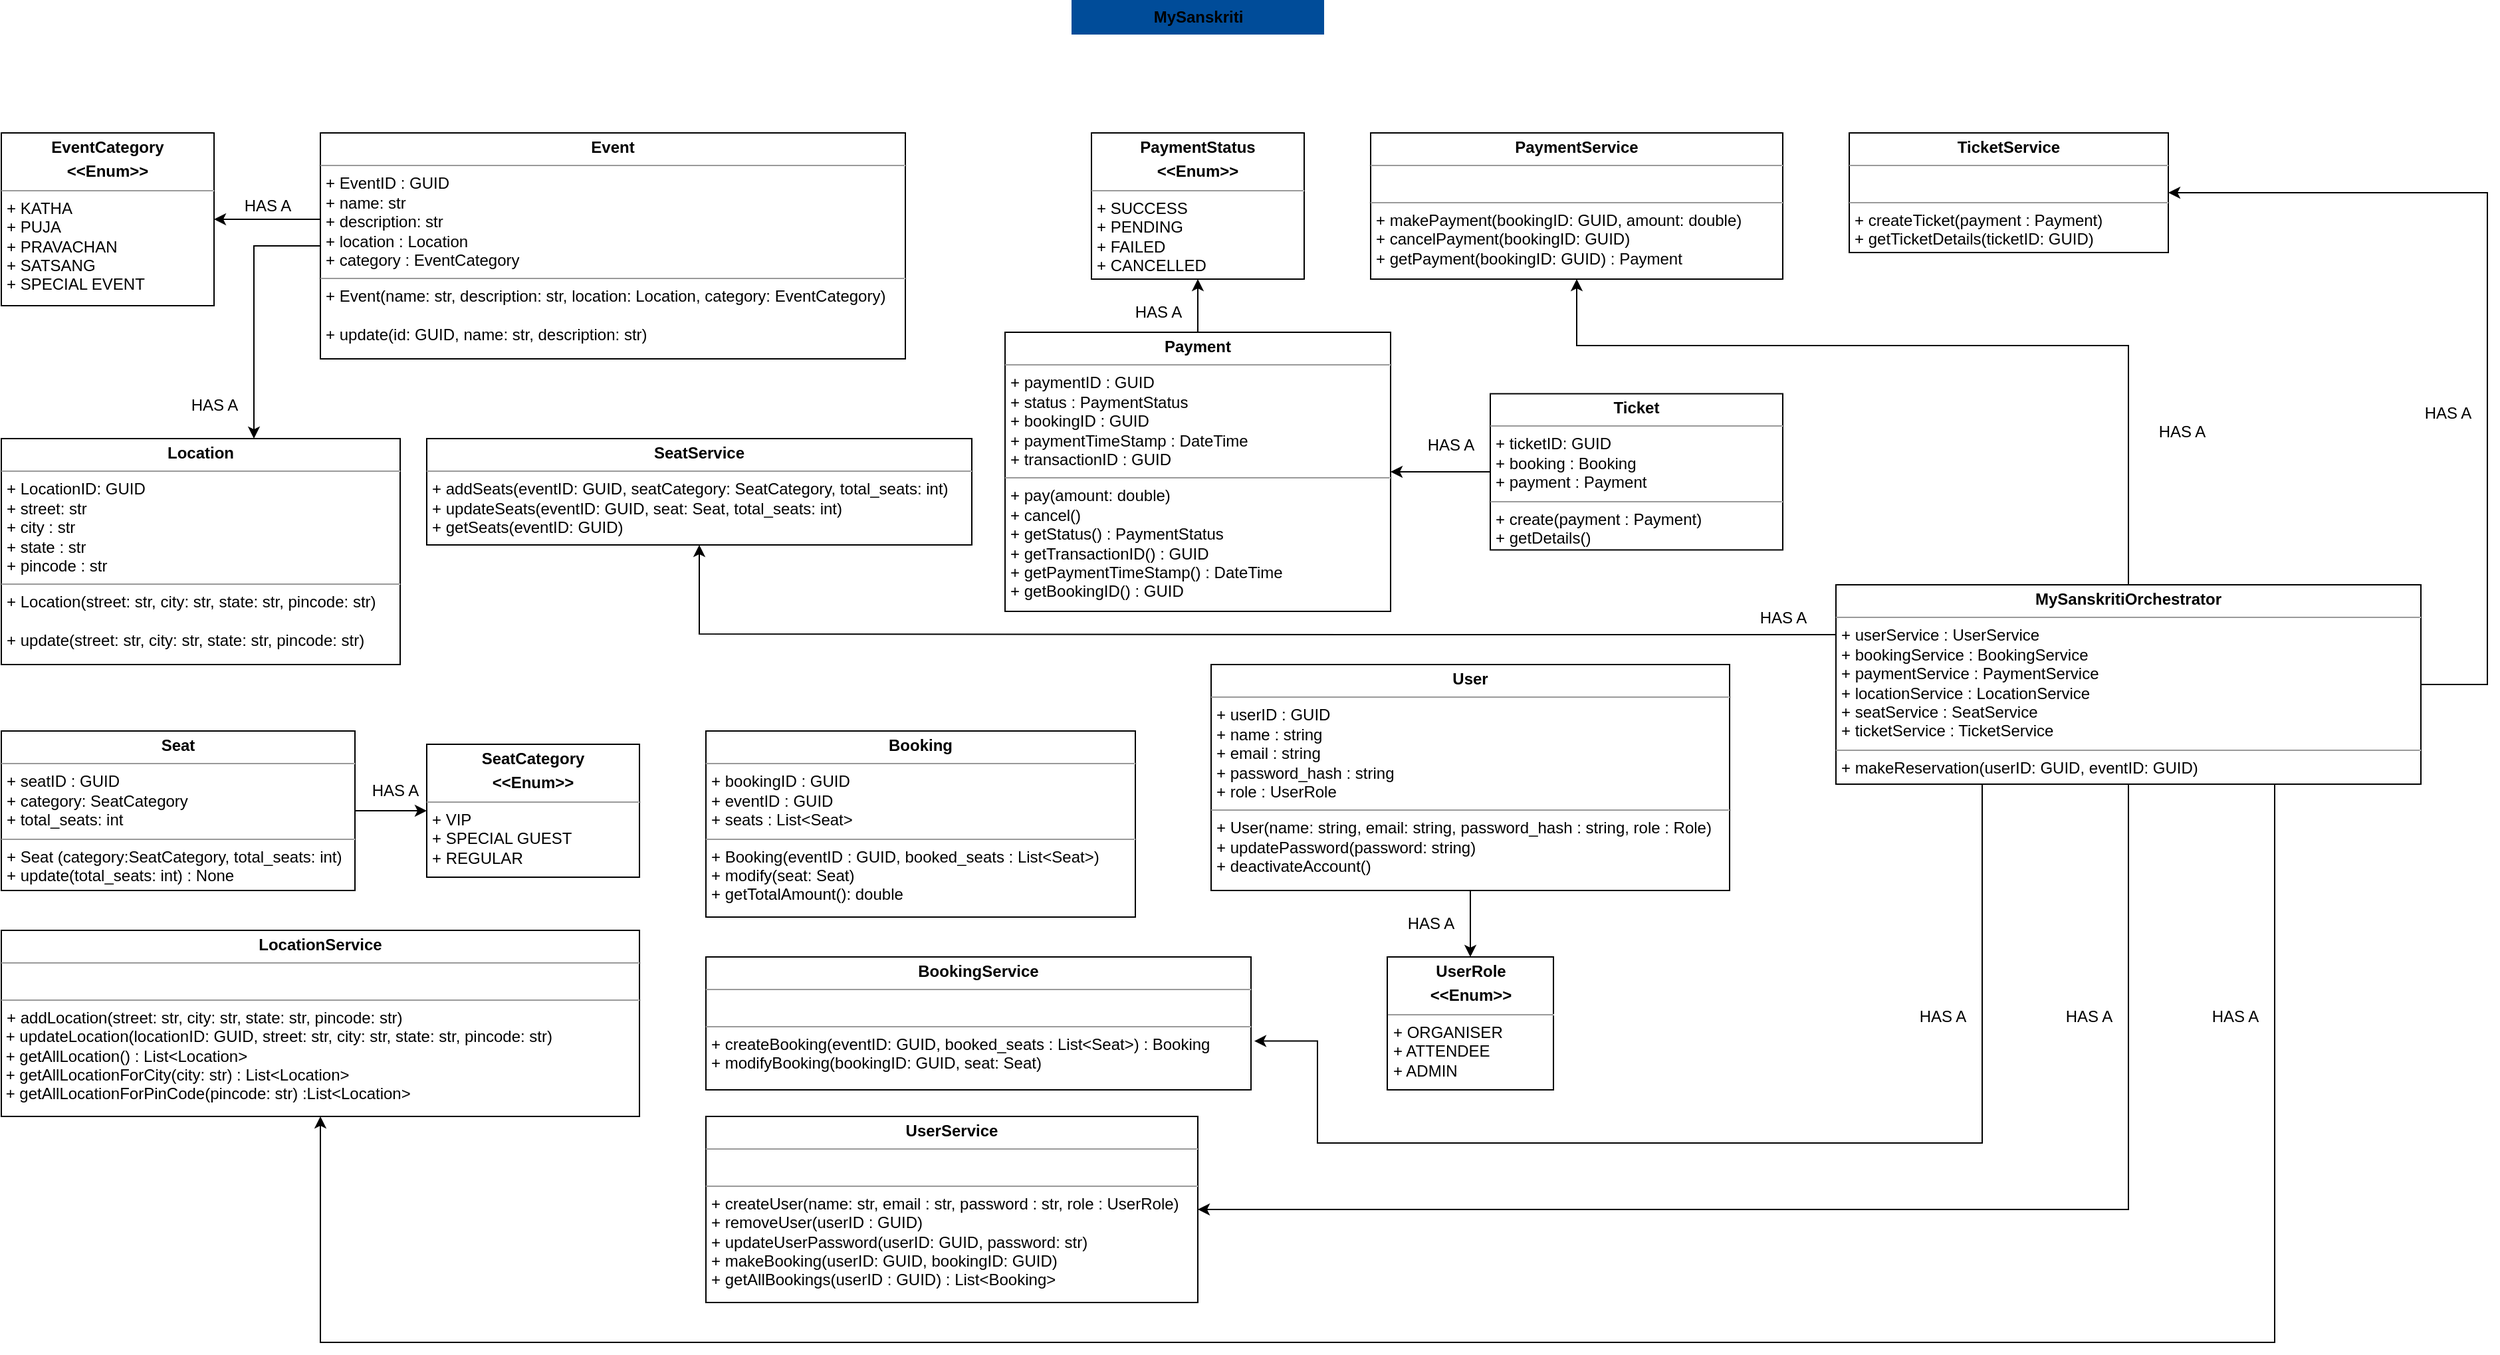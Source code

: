 ﻿<mxfile version="22.1.22" type="embed">
  <diagram id="23iRSUPoRavnBvh4doch" name="Page-1">
    <mxGraphModel dx="1251" dy="1749" grid="1" gridSize="10" guides="1" tooltips="1" connect="1" arrows="1" fold="1" page="1" pageScale="1" pageWidth="827" pageHeight="1169" math="0" shadow="0">
      <root>
        <mxCell id="0" />
        <mxCell id="1" parent="0" />
        <mxCell id="2" value="MySanskriti" style="text;align=center;fontStyle=1;verticalAlign=middle;spacingLeft=3;spacingRight=3;strokeColor=none;rotatable=0;points=[[0,0.5],[1,0.5]];portConstraint=eastwest;html=1;fillColor=#004C99;" vertex="1" parent="1">
          <mxGeometry x="825" y="-60" width="190" height="26" as="geometry" />
        </mxCell>
        <mxCell id="7" value="&lt;p style=&quot;margin:0px;margin-top:4px;text-align:center;&quot;&gt;&lt;b&gt;EventCategory&lt;/b&gt;&lt;/p&gt;&lt;p style=&quot;margin:0px;margin-top:4px;text-align:center;&quot;&gt;&lt;b&gt;&amp;lt;&amp;lt;Enum&amp;gt;&amp;gt;&lt;/b&gt;&lt;/p&gt;&lt;hr size=&quot;1&quot;&gt;&lt;p style=&quot;margin:0px;margin-left:4px;&quot;&gt;+ KATHA&lt;/p&gt;&lt;p style=&quot;margin:0px;margin-left:4px;&quot;&gt;+ PUJA&lt;/p&gt;&lt;p style=&quot;margin:0px;margin-left:4px;&quot;&gt;+ PRAVACHAN&lt;/p&gt;&lt;p style=&quot;margin:0px;margin-left:4px;&quot;&gt;+ SATSANG&lt;/p&gt;&lt;p style=&quot;margin:0px;margin-left:4px;&quot;&gt;+ SPECIAL EVENT&lt;/p&gt;" style="verticalAlign=top;align=left;overflow=fill;fontSize=12;fontFamily=Helvetica;html=1;whiteSpace=wrap;" vertex="1" parent="1">
          <mxGeometry x="20" y="40" width="160" height="130" as="geometry" />
        </mxCell>
        <mxCell id="8" value="&lt;p style=&quot;margin:0px;margin-top:4px;text-align:center;&quot;&gt;&lt;b&gt;PaymentStatus&lt;/b&gt;&lt;/p&gt;&lt;p style=&quot;margin:0px;margin-top:4px;text-align:center;&quot;&gt;&lt;b&gt;&amp;lt;&amp;lt;Enum&amp;gt;&amp;gt;&lt;/b&gt;&lt;/p&gt;&lt;hr size=&quot;1&quot;&gt;&lt;p style=&quot;margin:0px;margin-left:4px;&quot;&gt;+ SUCCESS&lt;/p&gt;&lt;p style=&quot;margin:0px;margin-left:4px;&quot;&gt;+ PENDING&lt;/p&gt;&lt;p style=&quot;margin:0px;margin-left:4px;&quot;&gt;+ FAILED&lt;/p&gt;&lt;p style=&quot;margin:0px;margin-left:4px;&quot;&gt;+ CANCELLED&lt;/p&gt;" style="verticalAlign=top;align=left;overflow=fill;fontSize=12;fontFamily=Helvetica;html=1;whiteSpace=wrap;" vertex="1" parent="1">
          <mxGeometry x="840" y="40" width="160" height="110" as="geometry" />
        </mxCell>
        <mxCell id="9" value="&lt;p style=&quot;margin:0px;margin-top:4px;text-align:center;&quot;&gt;&lt;b&gt;SeatCategory&lt;/b&gt;&lt;/p&gt;&lt;p style=&quot;margin:0px;margin-top:4px;text-align:center;&quot;&gt;&lt;b&gt;&amp;lt;&amp;lt;Enum&amp;gt;&amp;gt;&lt;/b&gt;&lt;/p&gt;&lt;hr size=&quot;1&quot;&gt;&lt;p style=&quot;margin:0px;margin-left:4px;&quot;&gt;+ VIP&lt;/p&gt;&lt;p style=&quot;margin:0px;margin-left:4px;&quot;&gt;+ SPECIAL GUEST&lt;/p&gt;&lt;p style=&quot;margin:0px;margin-left:4px;&quot;&gt;+ REGULAR&lt;/p&gt;" style="verticalAlign=top;align=left;overflow=fill;fontSize=12;fontFamily=Helvetica;html=1;whiteSpace=wrap;" vertex="1" parent="1">
          <mxGeometry x="340" y="500" width="160" height="100" as="geometry" />
        </mxCell>
        <mxCell id="10" value="&lt;p style=&quot;margin:0px;margin-top:4px;text-align:center;&quot;&gt;&lt;b&gt;Location&lt;/b&gt;&lt;/p&gt;&lt;hr size=&quot;1&quot;&gt;&lt;p style=&quot;margin:0px;margin-left:4px;&quot;&gt;+ LocationID: GUID&lt;/p&gt;&lt;p style=&quot;margin:0px;margin-left:4px;&quot;&gt;+ street: str&lt;/p&gt;&lt;p style=&quot;margin:0px;margin-left:4px;&quot;&gt;+ city : str&lt;/p&gt;&lt;p style=&quot;margin:0px;margin-left:4px;&quot;&gt;+ state : str&lt;/p&gt;&lt;p style=&quot;margin:0px;margin-left:4px;&quot;&gt;+ pincode : str&lt;/p&gt;&lt;hr size=&quot;1&quot;&gt;&lt;p style=&quot;margin:0px;margin-left:4px;&quot;&gt;+ Location(street: str, city: str, state: str, pincode: str)&lt;/p&gt;&lt;p style=&quot;margin:0px;margin-left:4px;&quot;&gt;&lt;br&gt;&lt;/p&gt;&lt;p style=&quot;margin:0px;margin-left:4px;&quot;&gt;+ update(street: str, city: str, state: str, pincode: str&lt;span style=&quot;background-color: initial;&quot;&gt;)&lt;/span&gt;&lt;/p&gt;" style="verticalAlign=top;align=left;overflow=fill;fontSize=12;fontFamily=Helvetica;html=1;whiteSpace=wrap;" vertex="1" parent="1">
          <mxGeometry x="20" y="270" width="300" height="170" as="geometry" />
        </mxCell>
        <mxCell id="30" style="edgeStyle=orthogonalEdgeStyle;rounded=0;orthogonalLoop=1;jettySize=auto;html=1;exitX=0;exitY=0.25;exitDx=0;exitDy=0;entryX=1;entryY=0.5;entryDx=0;entryDy=0;" edge="1" parent="1" source="12" target="7">
          <mxGeometry relative="1" as="geometry">
            <Array as="points">
              <mxPoint x="260" y="105" />
            </Array>
          </mxGeometry>
        </mxCell>
        <mxCell id="67" style="edgeStyle=orthogonalEdgeStyle;rounded=0;orthogonalLoop=1;jettySize=auto;html=1;exitX=0;exitY=0.5;exitDx=0;exitDy=0;" edge="1" parent="1" source="12">
          <mxGeometry relative="1" as="geometry">
            <mxPoint x="210" y="270" as="targetPoint" />
            <Array as="points">
              <mxPoint x="210" y="125" />
              <mxPoint x="210" y="270" />
            </Array>
          </mxGeometry>
        </mxCell>
        <mxCell id="12" value="&lt;p style=&quot;margin:0px;margin-top:4px;text-align:center;&quot;&gt;&lt;b&gt;Event&lt;/b&gt;&lt;/p&gt;&lt;hr size=&quot;1&quot;&gt;&lt;p style=&quot;margin:0px;margin-left:4px;&quot;&gt;+ EventID : GUID&lt;/p&gt;&lt;p style=&quot;margin:0px;margin-left:4px;&quot;&gt;+ name: str&lt;/p&gt;&lt;p style=&quot;margin:0px;margin-left:4px;&quot;&gt;+ description: str&lt;/p&gt;&lt;p style=&quot;margin:0px;margin-left:4px;&quot;&gt;+ location : Location&lt;/p&gt;&lt;p style=&quot;margin:0px;margin-left:4px;&quot;&gt;+ category : EventCategory&lt;br&gt;&lt;/p&gt;&lt;hr size=&quot;1&quot;&gt;&lt;p style=&quot;margin:0px;margin-left:4px;&quot;&gt;+ Event(name: str, description: str, location: Location, category: EventCategory)&lt;/p&gt;&lt;p style=&quot;margin:0px;margin-left:4px;&quot;&gt;&lt;br&gt;&lt;/p&gt;&lt;p style=&quot;margin:0px;margin-left:4px;&quot;&gt;+ update(id: GUID, name: str, description: str)&lt;/p&gt;" style="verticalAlign=top;align=left;overflow=fill;fontSize=12;fontFamily=Helvetica;html=1;whiteSpace=wrap;" vertex="1" parent="1">
          <mxGeometry x="260" y="40" width="440" height="170" as="geometry" />
        </mxCell>
        <mxCell id="14" value="HAS A" style="text;html=1;align=center;verticalAlign=middle;resizable=0;points=[];autosize=1;strokeColor=none;fillColor=none;" vertex="1" parent="1">
          <mxGeometry x="150" y="230" width="60" height="30" as="geometry" />
        </mxCell>
        <mxCell id="20" value="&lt;p style=&quot;margin:0px;margin-top:4px;text-align:center;&quot;&gt;&lt;b&gt;SeatService&lt;/b&gt;&lt;/p&gt;&lt;hr size=&quot;1&quot;&gt;&lt;p style=&quot;margin:0px;margin-left:4px;&quot;&gt;&lt;/p&gt;&lt;p style=&quot;margin:0px;margin-left:4px;&quot;&gt;+ addSeats(eventID: GUID, seatCategory: SeatCategory, total_seats: int)&lt;/p&gt;&lt;p style=&quot;margin:0px;margin-left:4px;&quot;&gt;+ updateSeats(eventID: GUID, seat: Seat, total_seats: int)&lt;/p&gt;&lt;p style=&quot;margin:0px;margin-left:4px;&quot;&gt;+ getSeats(eventID: GUID)&lt;/p&gt;" style="verticalAlign=top;align=left;overflow=fill;fontSize=12;fontFamily=Helvetica;html=1;whiteSpace=wrap;" vertex="1" parent="1">
          <mxGeometry x="340" y="270" width="410" height="80" as="geometry" />
        </mxCell>
        <mxCell id="29" style="edgeStyle=orthogonalEdgeStyle;rounded=0;orthogonalLoop=1;jettySize=auto;html=1;exitX=1;exitY=0.5;exitDx=0;exitDy=0;" edge="1" parent="1" source="21" target="9">
          <mxGeometry relative="1" as="geometry" />
        </mxCell>
        <mxCell id="21" value="&lt;p style=&quot;margin:0px;margin-top:4px;text-align:center;&quot;&gt;&lt;b&gt;Seat&lt;/b&gt;&lt;/p&gt;&lt;hr size=&quot;1&quot;&gt;&lt;p style=&quot;margin:0px;margin-left:4px;&quot;&gt;+ seatID : GUID&lt;/p&gt;&lt;p style=&quot;margin:0px;margin-left:4px;&quot;&gt;+ category: SeatCategory&amp;nbsp;&lt;/p&gt;&lt;p style=&quot;margin:0px;margin-left:4px;&quot;&gt;+ total_seats: int&amp;nbsp;&lt;/p&gt;&lt;hr size=&quot;1&quot;&gt;&lt;p style=&quot;margin:0px;margin-left:4px;&quot;&gt;+ Seat (category:SeatCategory, total_seats: int)&lt;/p&gt;&lt;p style=&quot;margin:0px;margin-left:4px;&quot;&gt;+ update(total_seats: int) : None&lt;/p&gt;" style="verticalAlign=top;align=left;overflow=fill;fontSize=12;fontFamily=Helvetica;html=1;whiteSpace=wrap;" vertex="1" parent="1">
          <mxGeometry x="20" y="490" width="266" height="120" as="geometry" />
        </mxCell>
        <mxCell id="23" value="HAS A" style="text;html=1;align=center;verticalAlign=middle;resizable=0;points=[];autosize=1;strokeColor=none;fillColor=none;" vertex="1" parent="1">
          <mxGeometry x="190" y="80" width="60" height="30" as="geometry" />
        </mxCell>
        <mxCell id="24" value="HAS A" style="text;html=1;align=center;verticalAlign=middle;resizable=0;points=[];autosize=1;strokeColor=none;fillColor=none;" vertex="1" parent="1">
          <mxGeometry x="286" y="520" width="60" height="30" as="geometry" />
        </mxCell>
        <mxCell id="31" value="&lt;p style=&quot;margin:0px;margin-top:4px;text-align:center;&quot;&gt;&lt;b&gt;Booking&lt;/b&gt;&lt;/p&gt;&lt;hr size=&quot;1&quot;&gt;&lt;p style=&quot;margin:0px;margin-left:4px;&quot;&gt;+ bookingID : GUID&lt;/p&gt;&lt;p style=&quot;margin:0px;margin-left:4px;&quot;&gt;+ eventID : GUID&lt;/p&gt;&lt;p style=&quot;margin:0px;margin-left:4px;&quot;&gt;+ seats : List&amp;lt;Seat&amp;gt;&lt;/p&gt;&lt;hr size=&quot;1&quot;&gt;&lt;p style=&quot;margin:0px;margin-left:4px;&quot;&gt;+ Booking(eventID : GUID, booked_seats : List&amp;lt;Seat&amp;gt;)&lt;/p&gt;&lt;p style=&quot;margin:0px;margin-left:4px;&quot;&gt;+ modify(seat: Seat)&lt;/p&gt;&lt;p style=&quot;margin:0px;margin-left:4px;&quot;&gt;+ getTotalAmount(): double&lt;/p&gt;" style="verticalAlign=top;align=left;overflow=fill;fontSize=12;fontFamily=Helvetica;html=1;whiteSpace=wrap;" vertex="1" parent="1">
          <mxGeometry x="550" y="490" width="323" height="140" as="geometry" />
        </mxCell>
        <mxCell id="32" value="&lt;p style=&quot;margin:0px;margin-top:4px;text-align:center;&quot;&gt;&lt;b&gt;LocationService&lt;/b&gt;&lt;/p&gt;&lt;hr size=&quot;1&quot;&gt;&lt;p style=&quot;margin:0px;margin-left:4px;&quot;&gt;&lt;br&gt;&lt;/p&gt;&lt;hr size=&quot;1&quot;&gt;&lt;p style=&quot;margin:0px;margin-left:4px;&quot;&gt;+ addLocation(street: str, city: str, state: str, pincode: str)&lt;/p&gt;&amp;nbsp;+ updateLocation(locationID: GUID, street: str, city: str, state: str, pincode: str)&lt;br&gt;&amp;nbsp;+ getAllLocation() : List&amp;lt;Location&amp;gt;&lt;br&gt;&amp;nbsp;+ getAllLocationForCity(city: str) : List&amp;lt;Location&amp;gt;&lt;br&gt;&amp;nbsp;+ getAllLocationForPinCode(pincode: str) :List&amp;lt;Location&amp;gt;" style="verticalAlign=top;align=left;overflow=fill;fontSize=12;fontFamily=Helvetica;html=1;whiteSpace=wrap;" vertex="1" parent="1">
          <mxGeometry x="20" y="640" width="480" height="140" as="geometry" />
        </mxCell>
        <mxCell id="34" value="&lt;p style=&quot;margin:0px;margin-top:4px;text-align:center;&quot;&gt;&lt;b&gt;BookingService&lt;/b&gt;&lt;/p&gt;&lt;hr size=&quot;1&quot;&gt;&lt;p style=&quot;margin:0px;margin-left:4px;&quot;&gt;&lt;br&gt;&lt;/p&gt;&lt;hr size=&quot;1&quot;&gt;&lt;p style=&quot;margin:0px;margin-left:4px;&quot;&gt;+ createBooking(eventID: GUID, booked_seats : List&amp;lt;Seat&amp;gt;&lt;span style=&quot;background-color: initial;&quot;&gt;) : Booking&lt;/span&gt;&lt;/p&gt;&lt;p style=&quot;margin:0px;margin-left:4px;&quot;&gt;+ modifyBooking(bookingID: GUID, seat: Seat)&lt;/p&gt;" style="verticalAlign=top;align=left;overflow=fill;fontSize=12;fontFamily=Helvetica;html=1;whiteSpace=wrap;" vertex="1" parent="1">
          <mxGeometry x="550" y="660" width="410" height="100" as="geometry" />
        </mxCell>
        <mxCell id="36" style="edgeStyle=orthogonalEdgeStyle;rounded=0;orthogonalLoop=1;jettySize=auto;html=1;entryX=0.5;entryY=1;entryDx=0;entryDy=0;" edge="1" parent="1" source="35" target="8">
          <mxGeometry relative="1" as="geometry" />
        </mxCell>
        <mxCell id="35" value="&lt;p style=&quot;margin:0px;margin-top:4px;text-align:center;&quot;&gt;&lt;b&gt;Payment&lt;/b&gt;&lt;/p&gt;&lt;hr size=&quot;1&quot;&gt;&lt;p style=&quot;margin:0px;margin-left:4px;&quot;&gt;+ paymentID : GUID&lt;/p&gt;&lt;p style=&quot;margin:0px;margin-left:4px;&quot;&gt;+ status : PaymentStatus&lt;/p&gt;&lt;p style=&quot;margin:0px;margin-left:4px;&quot;&gt;+ bookingID : GUID&lt;/p&gt;&lt;p style=&quot;margin:0px;margin-left:4px;&quot;&gt;+ paymentTimeStamp : DateTime&lt;/p&gt;&lt;p style=&quot;margin:0px;margin-left:4px;&quot;&gt;+ transactionID : GUID&lt;/p&gt;&lt;hr size=&quot;1&quot;&gt;&lt;p style=&quot;margin:0px;margin-left:4px;&quot;&gt;+ pay(amount: double)&lt;/p&gt;&lt;p style=&quot;margin:0px;margin-left:4px;&quot;&gt;+ cancel()&lt;/p&gt;&lt;p style=&quot;margin:0px;margin-left:4px;&quot;&gt;+ getStatus() : PaymentStatus&lt;/p&gt;&lt;p style=&quot;margin:0px;margin-left:4px;&quot;&gt;+ getTransactionID() : GUID&lt;/p&gt;&lt;p style=&quot;margin:0px;margin-left:4px;&quot;&gt;+ getPaymentTimeStamp() : DateTime&lt;/p&gt;&lt;p style=&quot;margin:0px;margin-left:4px;&quot;&gt;+ getBookingID() : GUID&lt;/p&gt;" style="verticalAlign=top;align=left;overflow=fill;fontSize=12;fontFamily=Helvetica;html=1;whiteSpace=wrap;" vertex="1" parent="1">
          <mxGeometry x="775" y="190" width="290" height="210" as="geometry" />
        </mxCell>
        <mxCell id="37" value="HAS A" style="text;html=1;align=center;verticalAlign=middle;resizable=0;points=[];autosize=1;strokeColor=none;fillColor=none;" vertex="1" parent="1">
          <mxGeometry x="860" y="160" width="60" height="30" as="geometry" />
        </mxCell>
        <mxCell id="39" value="&lt;p style=&quot;margin:0px;margin-top:4px;text-align:center;&quot;&gt;&lt;b&gt;PaymentService&lt;/b&gt;&lt;/p&gt;&lt;hr size=&quot;1&quot;&gt;&lt;p style=&quot;margin:0px;margin-left:4px;&quot;&gt;&lt;br&gt;&lt;/p&gt;&lt;hr size=&quot;1&quot;&gt;&lt;p style=&quot;margin:0px;margin-left:4px;&quot;&gt;+ makePayment(bookingID: GUID, amount: double)&lt;/p&gt;&lt;p style=&quot;margin:0px;margin-left:4px;&quot;&gt;+ cancelPayment(bookingID: GUID)&lt;/p&gt;&lt;p style=&quot;margin:0px;margin-left:4px;&quot;&gt;+ getPayment(bookingID: GUID) : Payment&lt;/p&gt;" style="verticalAlign=top;align=left;overflow=fill;fontSize=12;fontFamily=Helvetica;html=1;whiteSpace=wrap;" vertex="1" parent="1">
          <mxGeometry x="1050" y="40" width="310" height="110" as="geometry" />
        </mxCell>
        <mxCell id="41" style="edgeStyle=orthogonalEdgeStyle;rounded=0;orthogonalLoop=1;jettySize=auto;html=1;entryX=1;entryY=0.5;entryDx=0;entryDy=0;" edge="1" parent="1" source="40" target="35">
          <mxGeometry relative="1" as="geometry" />
        </mxCell>
        <mxCell id="40" value="&lt;p style=&quot;margin:0px;margin-top:4px;text-align:center;&quot;&gt;&lt;b&gt;Ticket&lt;/b&gt;&lt;/p&gt;&lt;hr size=&quot;1&quot;&gt;&lt;p style=&quot;margin:0px;margin-left:4px;&quot;&gt;+ ticketID: GUID&lt;/p&gt;&lt;p style=&quot;margin:0px;margin-left:4px;&quot;&gt;+ booking : Booking&lt;/p&gt;&lt;p style=&quot;margin:0px;margin-left:4px;&quot;&gt;+ payment : Payment&lt;/p&gt;&lt;hr size=&quot;1&quot;&gt;&lt;p style=&quot;margin:0px;margin-left:4px;&quot;&gt;+ create(payment : Payment)&lt;/p&gt;&lt;p style=&quot;margin:0px;margin-left:4px;&quot;&gt;+ getDetails()&lt;/p&gt;" style="verticalAlign=top;align=left;overflow=fill;fontSize=12;fontFamily=Helvetica;html=1;whiteSpace=wrap;" vertex="1" parent="1">
          <mxGeometry x="1140" y="236.25" width="220" height="117.5" as="geometry" />
        </mxCell>
        <mxCell id="42" value="HAS A" style="text;html=1;align=center;verticalAlign=middle;resizable=0;points=[];autosize=1;strokeColor=none;fillColor=none;" vertex="1" parent="1">
          <mxGeometry x="1080" y="260" width="60" height="30" as="geometry" />
        </mxCell>
        <mxCell id="49" style="edgeStyle=orthogonalEdgeStyle;rounded=0;orthogonalLoop=1;jettySize=auto;html=1;exitX=0.5;exitY=1;exitDx=0;exitDy=0;entryX=0.5;entryY=0;entryDx=0;entryDy=0;" edge="1" parent="1" source="44" target="48">
          <mxGeometry relative="1" as="geometry" />
        </mxCell>
        <mxCell id="44" value="&lt;p style=&quot;margin:0px;margin-top:4px;text-align:center;&quot;&gt;&lt;b&gt;User&lt;/b&gt;&lt;/p&gt;&lt;hr size=&quot;1&quot;&gt;&lt;p style=&quot;margin:0px;margin-left:4px;&quot;&gt;+ userID : GUID&lt;/p&gt;&lt;p style=&quot;margin:0px;margin-left:4px;&quot;&gt;+ name : string&lt;/p&gt;&lt;p style=&quot;margin:0px;margin-left:4px;&quot;&gt;+ email : string&lt;/p&gt;&lt;p style=&quot;margin:0px;margin-left:4px;&quot;&gt;+ password_hash : string&lt;/p&gt;&lt;p style=&quot;margin:0px;margin-left:4px;&quot;&gt;+ role : UserRole&lt;/p&gt;&lt;hr size=&quot;1&quot;&gt;&lt;p style=&quot;margin:0px;margin-left:4px;&quot;&gt;+ User(name: string, email: string, password_hash : string, role : Role)&lt;/p&gt;&lt;p style=&quot;margin:0px;margin-left:4px;&quot;&gt;+ updatePassword(password: string)&lt;/p&gt;&lt;p style=&quot;margin:0px;margin-left:4px;&quot;&gt;+ deactivateAccount()&lt;/p&gt;" style="verticalAlign=top;align=left;overflow=fill;fontSize=12;fontFamily=Helvetica;html=1;whiteSpace=wrap;" vertex="1" parent="1">
          <mxGeometry x="930" y="440" width="390" height="170" as="geometry" />
        </mxCell>
        <mxCell id="45" value="&lt;p style=&quot;margin:0px;margin-top:4px;text-align:center;&quot;&gt;&lt;b&gt;UserService&lt;/b&gt;&lt;/p&gt;&lt;hr size=&quot;1&quot;&gt;&lt;p style=&quot;margin:0px;margin-left:4px;&quot;&gt;&lt;br&gt;&lt;/p&gt;&lt;hr size=&quot;1&quot;&gt;&lt;p style=&quot;margin:0px;margin-left:4px;&quot;&gt;+ createUser(name: str, email : str, password : str, role : UserRole)&lt;/p&gt;&lt;p style=&quot;margin:0px;margin-left:4px;&quot;&gt;+ removeUser(userID : GUID)&lt;/p&gt;&lt;p style=&quot;margin:0px;margin-left:4px;&quot;&gt;+ updateUserPassword(userID: GUID, password: str)&lt;/p&gt;&lt;p style=&quot;margin:0px;margin-left:4px;&quot;&gt;+ makeBooking(userID: GUID, bookingID: GUID)&lt;/p&gt;&lt;p style=&quot;margin:0px;margin-left:4px;&quot;&gt;+ getAllBookings(userID : GUID) : List&amp;lt;Booking&amp;gt;&lt;/p&gt;" style="verticalAlign=top;align=left;overflow=fill;fontSize=12;fontFamily=Helvetica;html=1;whiteSpace=wrap;" vertex="1" parent="1">
          <mxGeometry x="550" y="780" width="370" height="140" as="geometry" />
        </mxCell>
        <mxCell id="51" style="edgeStyle=orthogonalEdgeStyle;rounded=0;orthogonalLoop=1;jettySize=auto;html=1;entryX=1;entryY=0.5;entryDx=0;entryDy=0;" edge="1" parent="1" source="46" target="47">
          <mxGeometry relative="1" as="geometry">
            <Array as="points">
              <mxPoint x="1890" y="455" />
              <mxPoint x="1890" y="85" />
            </Array>
          </mxGeometry>
        </mxCell>
        <mxCell id="52" style="edgeStyle=orthogonalEdgeStyle;rounded=0;orthogonalLoop=1;jettySize=auto;html=1;entryX=0.5;entryY=1;entryDx=0;entryDy=0;" edge="1" parent="1" source="46" target="39">
          <mxGeometry relative="1" as="geometry">
            <Array as="points">
              <mxPoint x="1620" y="200" />
              <mxPoint x="1205" y="200" />
            </Array>
          </mxGeometry>
        </mxCell>
        <mxCell id="55" style="edgeStyle=orthogonalEdgeStyle;rounded=0;orthogonalLoop=1;jettySize=auto;html=1;exitX=0.5;exitY=1;exitDx=0;exitDy=0;entryX=1;entryY=0.5;entryDx=0;entryDy=0;" edge="1" parent="1" source="46" target="45">
          <mxGeometry relative="1" as="geometry" />
        </mxCell>
        <mxCell id="64" style="edgeStyle=orthogonalEdgeStyle;rounded=0;orthogonalLoop=1;jettySize=auto;html=1;exitX=0.75;exitY=1;exitDx=0;exitDy=0;entryX=0.5;entryY=1;entryDx=0;entryDy=0;" edge="1" parent="1" source="46" target="32">
          <mxGeometry relative="1" as="geometry">
            <Array as="points">
              <mxPoint x="1730" y="950" />
              <mxPoint x="260" y="950" />
            </Array>
          </mxGeometry>
        </mxCell>
        <mxCell id="46" value="&lt;p style=&quot;margin:0px;margin-top:4px;text-align:center;&quot;&gt;&lt;b&gt;MySanskritiOrchestrator&lt;/b&gt;&lt;/p&gt;&lt;hr size=&quot;1&quot;&gt;&lt;p style=&quot;margin:0px;margin-left:4px;&quot;&gt;+ userService : UserService&lt;/p&gt;&lt;p style=&quot;margin:0px;margin-left:4px;&quot;&gt;+ bookingService : BookingService&lt;/p&gt;&lt;p style=&quot;margin:0px;margin-left:4px;&quot;&gt;+ paymentService : PaymentService&lt;/p&gt;&lt;p style=&quot;margin:0px;margin-left:4px;&quot;&gt;+ locationService : LocationService&lt;/p&gt;&lt;p style=&quot;margin:0px;margin-left:4px;&quot;&gt;+ seatService : SeatService&lt;/p&gt;&lt;p style=&quot;margin:0px;margin-left:4px;&quot;&gt;+ ticketService : TicketService&amp;nbsp;&lt;/p&gt;&lt;hr size=&quot;1&quot;&gt;&lt;p style=&quot;margin:0px;margin-left:4px;&quot;&gt;+ makeReservation(userID: GUID, eventID: GUID)&lt;/p&gt;" style="verticalAlign=top;align=left;overflow=fill;fontSize=12;fontFamily=Helvetica;html=1;whiteSpace=wrap;" vertex="1" parent="1">
          <mxGeometry x="1400" y="380" width="440" height="150" as="geometry" />
        </mxCell>
        <mxCell id="47" value="&lt;p style=&quot;margin:0px;margin-top:4px;text-align:center;&quot;&gt;&lt;b&gt;TicketService&lt;/b&gt;&lt;/p&gt;&lt;hr size=&quot;1&quot;&gt;&lt;p style=&quot;margin:0px;margin-left:4px;&quot;&gt;&lt;br&gt;&lt;/p&gt;&lt;hr size=&quot;1&quot;&gt;&lt;p style=&quot;margin:0px;margin-left:4px;&quot;&gt;+ createTicket(payment : Payment)&lt;/p&gt;&lt;p style=&quot;margin:0px;margin-left:4px;&quot;&gt;+ getTicketDetails(ticketID: GUID)&lt;/p&gt;" style="verticalAlign=top;align=left;overflow=fill;fontSize=12;fontFamily=Helvetica;html=1;whiteSpace=wrap;" vertex="1" parent="1">
          <mxGeometry x="1410" y="40" width="240" height="90" as="geometry" />
        </mxCell>
        <mxCell id="48" value="&lt;p style=&quot;margin:0px;margin-top:4px;text-align:center;&quot;&gt;&lt;b&gt;UserRole&lt;/b&gt;&lt;/p&gt;&lt;p style=&quot;margin:0px;margin-top:4px;text-align:center;&quot;&gt;&lt;b&gt;&amp;lt;&amp;lt;Enum&amp;gt;&amp;gt;&lt;/b&gt;&lt;/p&gt;&lt;hr size=&quot;1&quot;&gt;&lt;p style=&quot;margin:0px;margin-left:4px;&quot;&gt;+ ORGANISER&lt;/p&gt;&lt;p style=&quot;margin:0px;margin-left:4px;&quot;&gt;+ ATTENDEE&lt;/p&gt;&lt;p style=&quot;margin:0px;margin-left:4px;&quot;&gt;+ ADMIN&lt;/p&gt;" style="verticalAlign=top;align=left;overflow=fill;fontSize=12;fontFamily=Helvetica;html=1;whiteSpace=wrap;" vertex="1" parent="1">
          <mxGeometry x="1062.5" y="660" width="125" height="100" as="geometry" />
        </mxCell>
        <mxCell id="50" value="HAS A" style="text;html=1;align=center;verticalAlign=middle;resizable=0;points=[];autosize=1;strokeColor=none;fillColor=none;" vertex="1" parent="1">
          <mxGeometry x="1065" y="620" width="60" height="30" as="geometry" />
        </mxCell>
        <mxCell id="53" value="HAS A" style="text;html=1;align=center;verticalAlign=middle;resizable=0;points=[];autosize=1;strokeColor=none;fillColor=none;" vertex="1" parent="1">
          <mxGeometry x="1630" y="250" width="60" height="30" as="geometry" />
        </mxCell>
        <mxCell id="54" value="HAS A" style="text;html=1;align=center;verticalAlign=middle;resizable=0;points=[];autosize=1;strokeColor=none;fillColor=none;" vertex="1" parent="1">
          <mxGeometry x="1830" y="236.25" width="60" height="30" as="geometry" />
        </mxCell>
        <mxCell id="56" style="edgeStyle=orthogonalEdgeStyle;rounded=0;orthogonalLoop=1;jettySize=auto;html=1;entryX=1.006;entryY=0.633;entryDx=0;entryDy=0;entryPerimeter=0;exitX=0.25;exitY=1;exitDx=0;exitDy=0;" edge="1" parent="1" source="46" target="34">
          <mxGeometry relative="1" as="geometry">
            <mxPoint x="1520" y="540" as="sourcePoint" />
            <Array as="points">
              <mxPoint x="1510" y="800" />
              <mxPoint x="1010" y="800" />
              <mxPoint x="1010" y="723" />
            </Array>
          </mxGeometry>
        </mxCell>
        <mxCell id="57" value="HAS A" style="text;html=1;align=center;verticalAlign=middle;resizable=0;points=[];autosize=1;strokeColor=none;fillColor=none;" vertex="1" parent="1">
          <mxGeometry x="1450" y="690" width="60" height="30" as="geometry" />
        </mxCell>
        <mxCell id="58" value="HAS A" style="text;html=1;align=center;verticalAlign=middle;resizable=0;points=[];autosize=1;strokeColor=none;fillColor=none;" vertex="1" parent="1">
          <mxGeometry x="1560" y="690" width="60" height="30" as="geometry" />
        </mxCell>
        <mxCell id="62" style="edgeStyle=orthogonalEdgeStyle;rounded=0;orthogonalLoop=1;jettySize=auto;html=1;exitX=0;exitY=0.25;exitDx=0;exitDy=0;entryX=0.5;entryY=1;entryDx=0;entryDy=0;" edge="1" parent="1" source="46" target="20">
          <mxGeometry relative="1" as="geometry">
            <Array as="points">
              <mxPoint x="1075" y="417" />
              <mxPoint x="545" y="417" />
            </Array>
          </mxGeometry>
        </mxCell>
        <mxCell id="63" value="HAS A" style="text;html=1;align=center;verticalAlign=middle;resizable=0;points=[];autosize=1;strokeColor=none;fillColor=none;" vertex="1" parent="1">
          <mxGeometry x="1330" y="390" width="60" height="30" as="geometry" />
        </mxCell>
        <mxCell id="65" value="HAS A" style="text;html=1;align=center;verticalAlign=middle;resizable=0;points=[];autosize=1;strokeColor=none;fillColor=none;" vertex="1" parent="1">
          <mxGeometry x="1670" y="690" width="60" height="30" as="geometry" />
        </mxCell>
      </root>
    </mxGraphModel>
  </diagram>
</mxfile>
